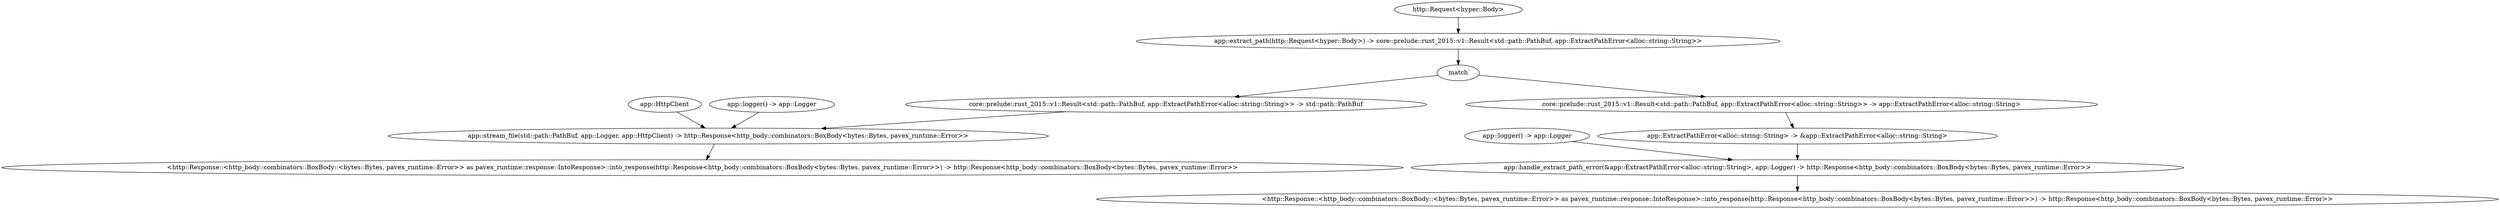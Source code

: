 digraph "GET /home" {
    0 [ label = "app::stream_file(std::path::PathBuf, app::Logger, app::HttpClient) -> http::Response<http_body::combinators::BoxBody<bytes::Bytes, pavex_runtime::Error>>"]
    1 [ label = "app::HttpClient"]
    2 [ label = "app::logger() -> app::Logger"]
    3 [ label = "core::prelude::rust_2015::v1::Result<std::path::PathBuf, app::ExtractPathError<alloc::string::String>> -> std::path::PathBuf"]
    4 [ label = "app::extract_path(http::Request<hyper::Body>) -> core::prelude::rust_2015::v1::Result<std::path::PathBuf, app::ExtractPathError<alloc::string::String>>"]
    5 [ label = "http::Request<hyper::Body>"]
    6 [ label = "<http::Response::<http_body::combinators::BoxBody::<bytes::Bytes, pavex_runtime::Error>> as pavex_runtime::response::IntoResponse>::into_response(http::Response<http_body::combinators::BoxBody<bytes::Bytes, pavex_runtime::Error>>) -> http::Response<http_body::combinators::BoxBody<bytes::Bytes, pavex_runtime::Error>>"]
    7 [ label = "core::prelude::rust_2015::v1::Result<std::path::PathBuf, app::ExtractPathError<alloc::string::String>> -> app::ExtractPathError<alloc::string::String>"]
    8 [ label = "app::ExtractPathError<alloc::string::String> -> &app::ExtractPathError<alloc::string::String>"]
    9 [ label = "app::handle_extract_path_error(&app::ExtractPathError<alloc::string::String>, app::Logger) -> http::Response<http_body::combinators::BoxBody<bytes::Bytes, pavex_runtime::Error>>"]
    10 [ label = "app::logger() -> app::Logger"]
    11 [ label = "<http::Response::<http_body::combinators::BoxBody::<bytes::Bytes, pavex_runtime::Error>> as pavex_runtime::response::IntoResponse>::into_response(http::Response<http_body::combinators::BoxBody<bytes::Bytes, pavex_runtime::Error>>) -> http::Response<http_body::combinators::BoxBody<bytes::Bytes, pavex_runtime::Error>>"]
    12 [ label = "`match`"]
    1 -> 0 [ ]
    2 -> 0 [ ]
    3 -> 0 [ ]
    12 -> 7 [ ]
    5 -> 4 [ ]
    0 -> 6 [ ]
    12 -> 3 [ ]
    7 -> 8 [ ]
    8 -> 9 [ ]
    10 -> 9 [ ]
    9 -> 11 [ ]
    4 -> 12 [ ]
}
digraph app_state {
    0 [ label = "crate::ApplicationState(app::HttpClient) -> crate::ApplicationState"]
    1 [ label = "app::http_client(app::Config) -> app::HttpClient"]
    2 [ label = "app::Config"]
    1 -> 0 [ ]
    2 -> 1 [ ]
}